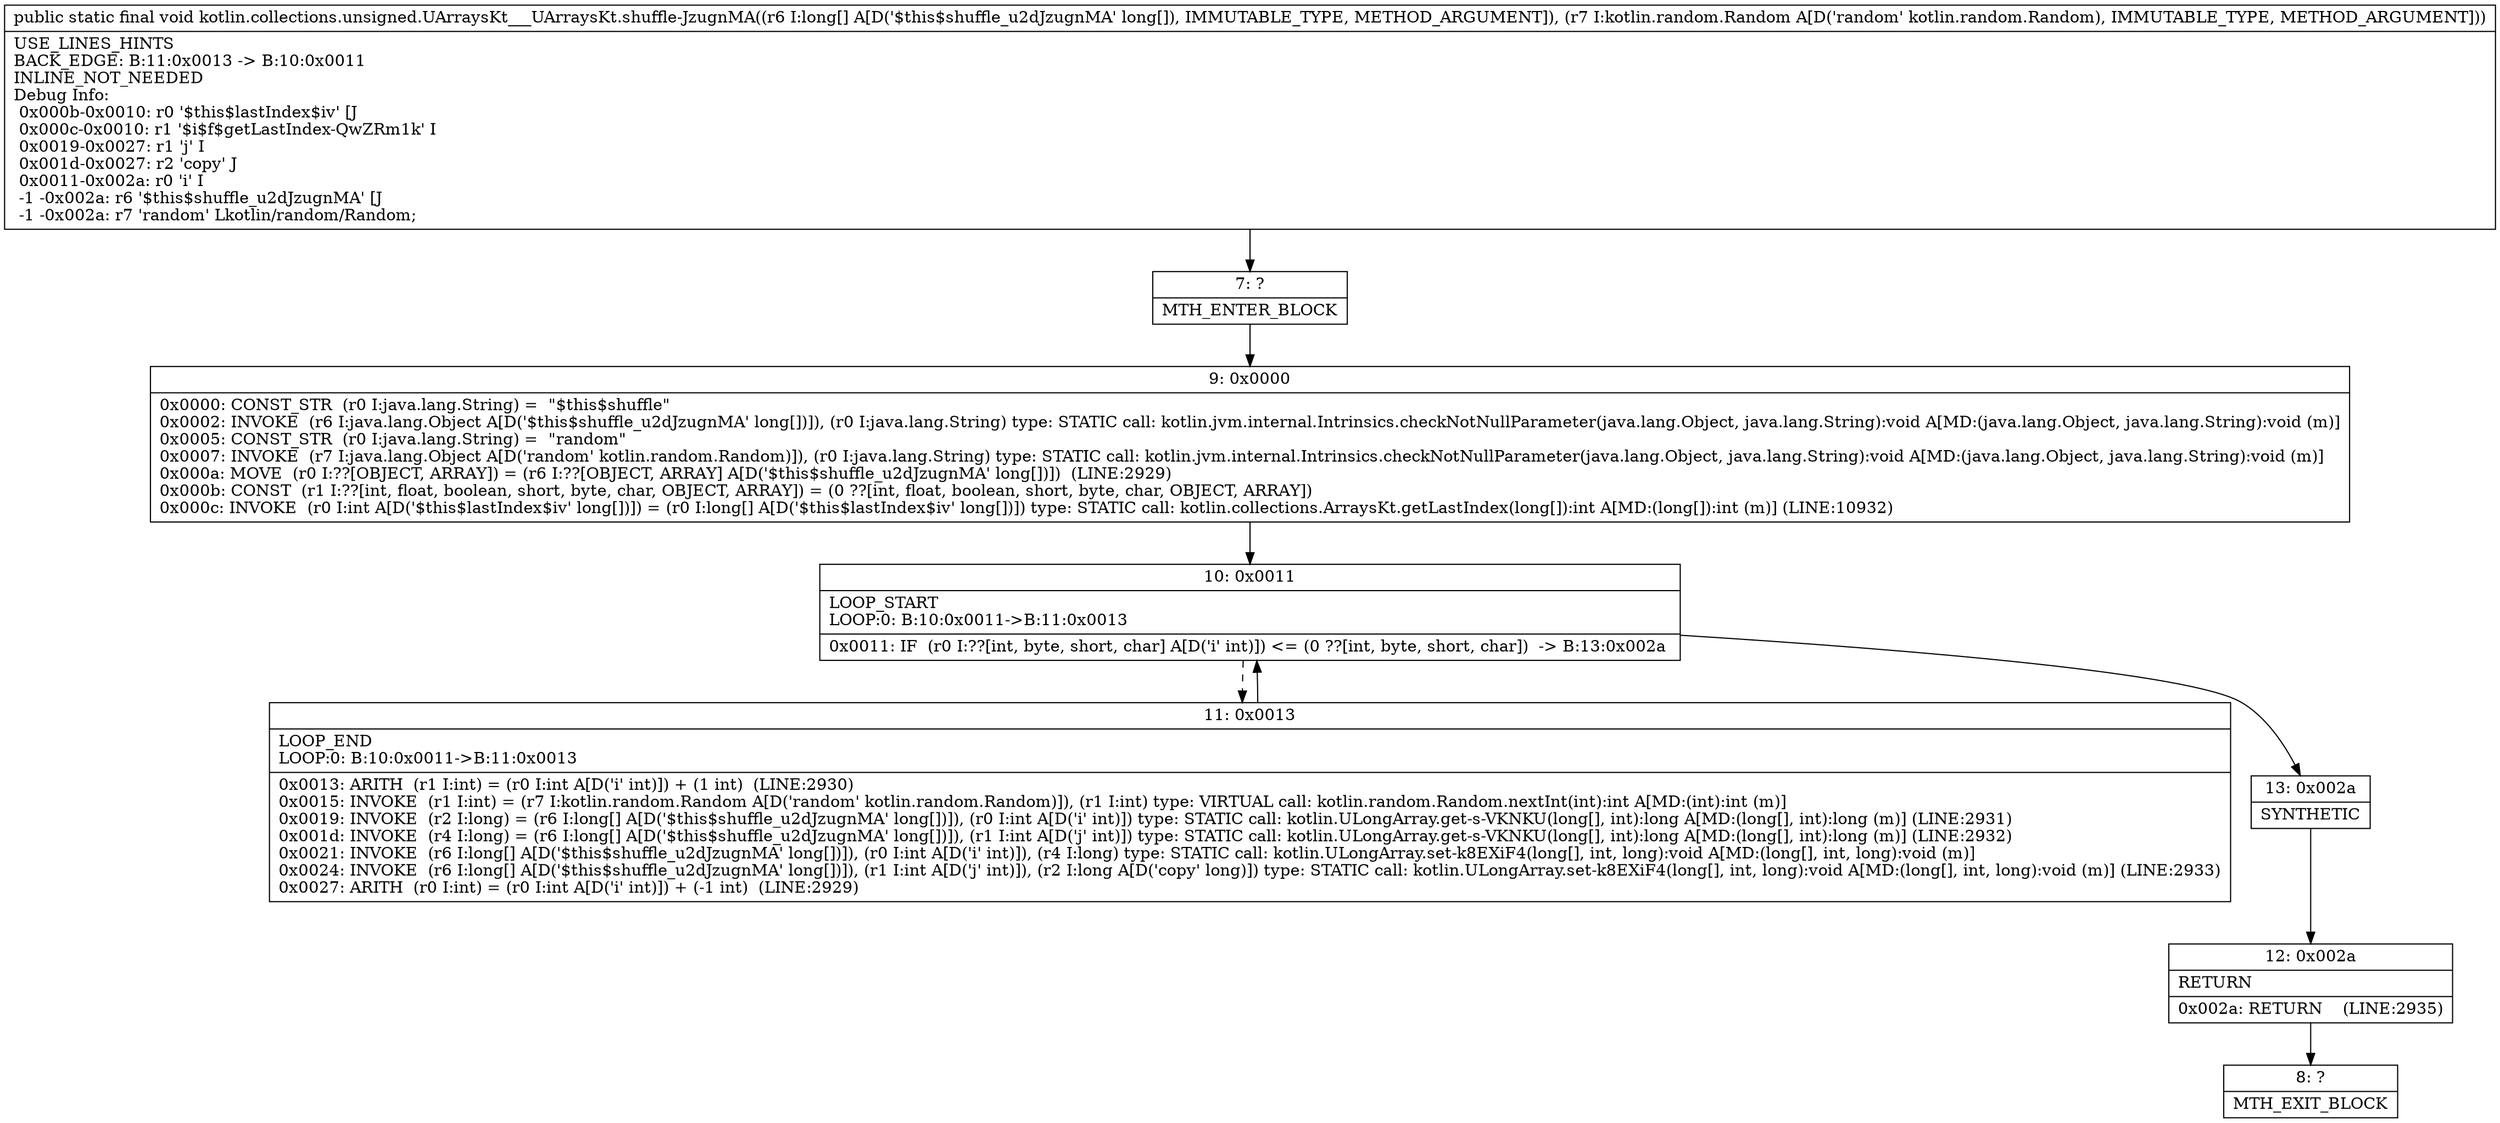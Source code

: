 digraph "CFG forkotlin.collections.unsigned.UArraysKt___UArraysKt.shuffle\-JzugnMA([JLkotlin\/random\/Random;)V" {
Node_7 [shape=record,label="{7\:\ ?|MTH_ENTER_BLOCK\l}"];
Node_9 [shape=record,label="{9\:\ 0x0000|0x0000: CONST_STR  (r0 I:java.lang.String) =  \"$this$shuffle\" \l0x0002: INVOKE  (r6 I:java.lang.Object A[D('$this$shuffle_u2dJzugnMA' long[])]), (r0 I:java.lang.String) type: STATIC call: kotlin.jvm.internal.Intrinsics.checkNotNullParameter(java.lang.Object, java.lang.String):void A[MD:(java.lang.Object, java.lang.String):void (m)]\l0x0005: CONST_STR  (r0 I:java.lang.String) =  \"random\" \l0x0007: INVOKE  (r7 I:java.lang.Object A[D('random' kotlin.random.Random)]), (r0 I:java.lang.String) type: STATIC call: kotlin.jvm.internal.Intrinsics.checkNotNullParameter(java.lang.Object, java.lang.String):void A[MD:(java.lang.Object, java.lang.String):void (m)]\l0x000a: MOVE  (r0 I:??[OBJECT, ARRAY]) = (r6 I:??[OBJECT, ARRAY] A[D('$this$shuffle_u2dJzugnMA' long[])])  (LINE:2929)\l0x000b: CONST  (r1 I:??[int, float, boolean, short, byte, char, OBJECT, ARRAY]) = (0 ??[int, float, boolean, short, byte, char, OBJECT, ARRAY]) \l0x000c: INVOKE  (r0 I:int A[D('$this$lastIndex$iv' long[])]) = (r0 I:long[] A[D('$this$lastIndex$iv' long[])]) type: STATIC call: kotlin.collections.ArraysKt.getLastIndex(long[]):int A[MD:(long[]):int (m)] (LINE:10932)\l}"];
Node_10 [shape=record,label="{10\:\ 0x0011|LOOP_START\lLOOP:0: B:10:0x0011\-\>B:11:0x0013\l|0x0011: IF  (r0 I:??[int, byte, short, char] A[D('i' int)]) \<= (0 ??[int, byte, short, char])  \-\> B:13:0x002a \l}"];
Node_11 [shape=record,label="{11\:\ 0x0013|LOOP_END\lLOOP:0: B:10:0x0011\-\>B:11:0x0013\l|0x0013: ARITH  (r1 I:int) = (r0 I:int A[D('i' int)]) + (1 int)  (LINE:2930)\l0x0015: INVOKE  (r1 I:int) = (r7 I:kotlin.random.Random A[D('random' kotlin.random.Random)]), (r1 I:int) type: VIRTUAL call: kotlin.random.Random.nextInt(int):int A[MD:(int):int (m)]\l0x0019: INVOKE  (r2 I:long) = (r6 I:long[] A[D('$this$shuffle_u2dJzugnMA' long[])]), (r0 I:int A[D('i' int)]) type: STATIC call: kotlin.ULongArray.get\-s\-VKNKU(long[], int):long A[MD:(long[], int):long (m)] (LINE:2931)\l0x001d: INVOKE  (r4 I:long) = (r6 I:long[] A[D('$this$shuffle_u2dJzugnMA' long[])]), (r1 I:int A[D('j' int)]) type: STATIC call: kotlin.ULongArray.get\-s\-VKNKU(long[], int):long A[MD:(long[], int):long (m)] (LINE:2932)\l0x0021: INVOKE  (r6 I:long[] A[D('$this$shuffle_u2dJzugnMA' long[])]), (r0 I:int A[D('i' int)]), (r4 I:long) type: STATIC call: kotlin.ULongArray.set\-k8EXiF4(long[], int, long):void A[MD:(long[], int, long):void (m)]\l0x0024: INVOKE  (r6 I:long[] A[D('$this$shuffle_u2dJzugnMA' long[])]), (r1 I:int A[D('j' int)]), (r2 I:long A[D('copy' long)]) type: STATIC call: kotlin.ULongArray.set\-k8EXiF4(long[], int, long):void A[MD:(long[], int, long):void (m)] (LINE:2933)\l0x0027: ARITH  (r0 I:int) = (r0 I:int A[D('i' int)]) + (\-1 int)  (LINE:2929)\l}"];
Node_13 [shape=record,label="{13\:\ 0x002a|SYNTHETIC\l}"];
Node_12 [shape=record,label="{12\:\ 0x002a|RETURN\l|0x002a: RETURN    (LINE:2935)\l}"];
Node_8 [shape=record,label="{8\:\ ?|MTH_EXIT_BLOCK\l}"];
MethodNode[shape=record,label="{public static final void kotlin.collections.unsigned.UArraysKt___UArraysKt.shuffle\-JzugnMA((r6 I:long[] A[D('$this$shuffle_u2dJzugnMA' long[]), IMMUTABLE_TYPE, METHOD_ARGUMENT]), (r7 I:kotlin.random.Random A[D('random' kotlin.random.Random), IMMUTABLE_TYPE, METHOD_ARGUMENT]))  | USE_LINES_HINTS\lBACK_EDGE: B:11:0x0013 \-\> B:10:0x0011\lINLINE_NOT_NEEDED\lDebug Info:\l  0x000b\-0x0010: r0 '$this$lastIndex$iv' [J\l  0x000c\-0x0010: r1 '$i$f$getLastIndex\-QwZRm1k' I\l  0x0019\-0x0027: r1 'j' I\l  0x001d\-0x0027: r2 'copy' J\l  0x0011\-0x002a: r0 'i' I\l  \-1 \-0x002a: r6 '$this$shuffle_u2dJzugnMA' [J\l  \-1 \-0x002a: r7 'random' Lkotlin\/random\/Random;\l}"];
MethodNode -> Node_7;Node_7 -> Node_9;
Node_9 -> Node_10;
Node_10 -> Node_11[style=dashed];
Node_10 -> Node_13;
Node_11 -> Node_10;
Node_13 -> Node_12;
Node_12 -> Node_8;
}

